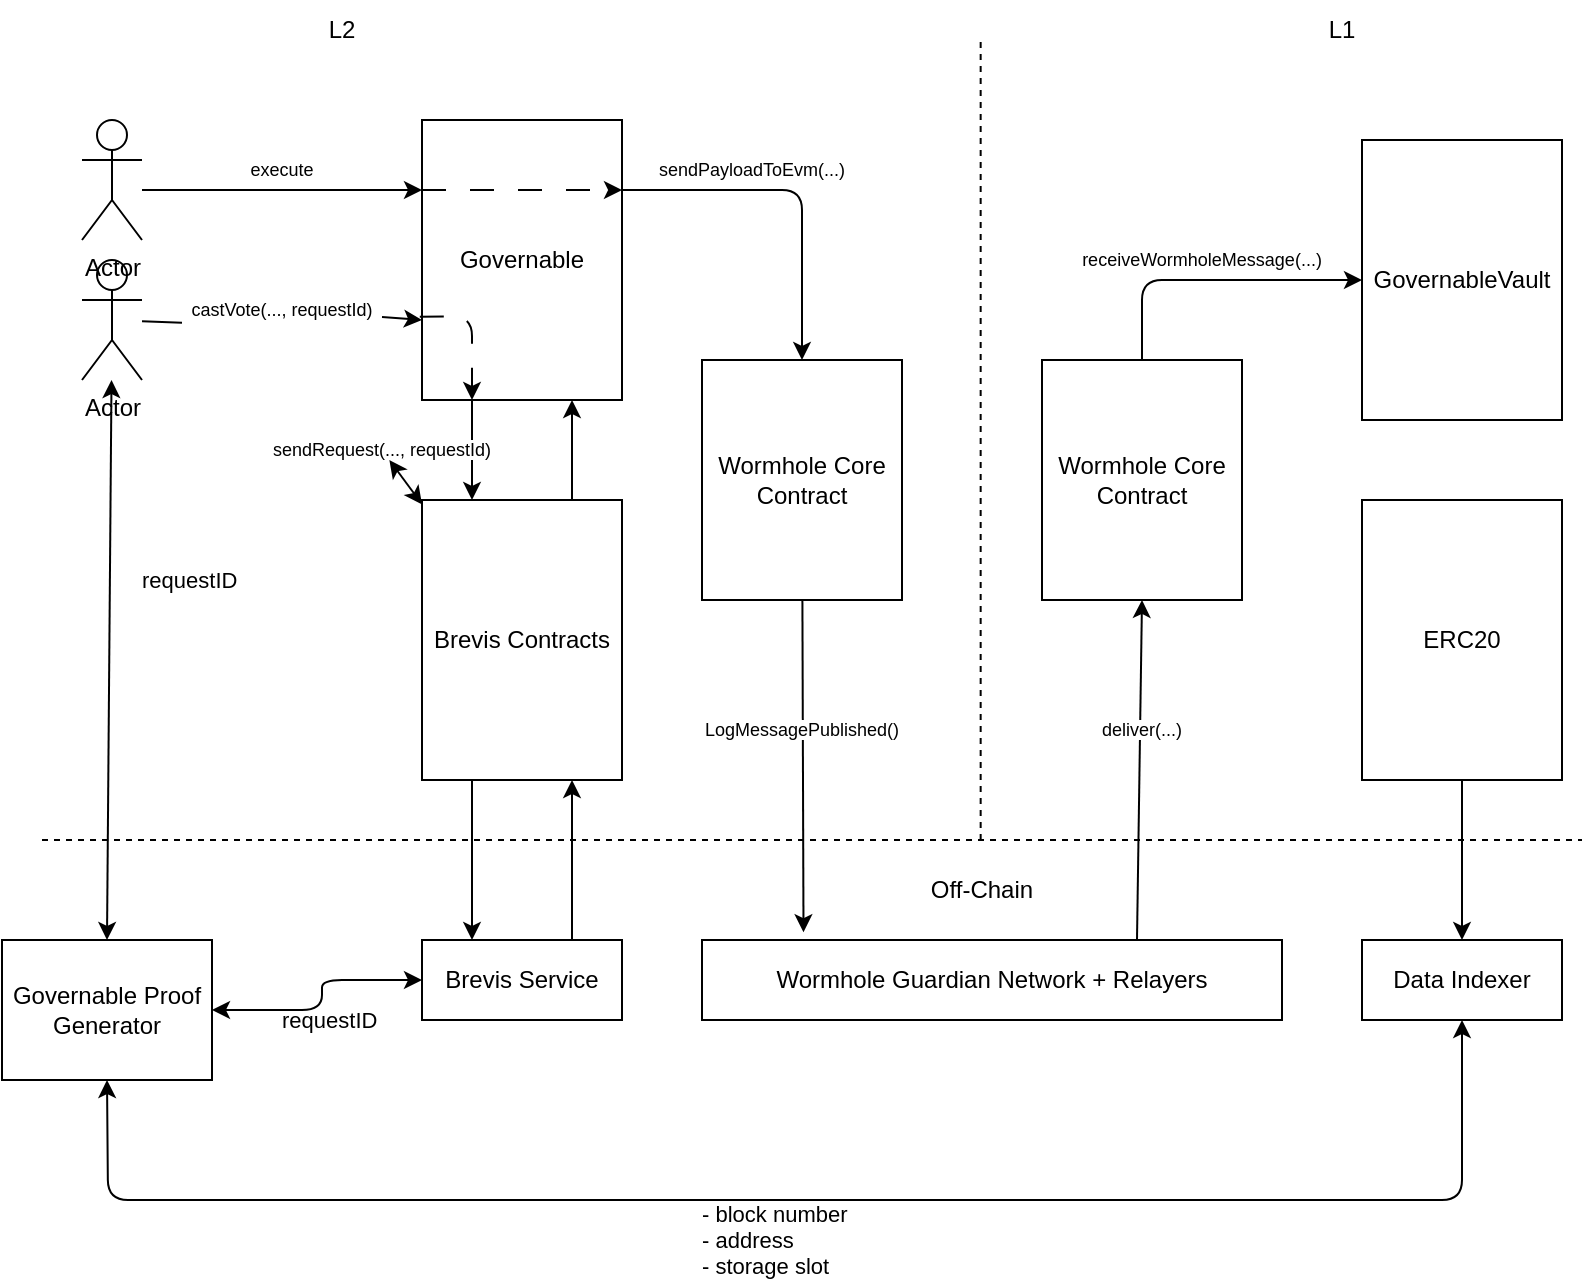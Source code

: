 <mxfile>
    <diagram id="5RjLKLMoP7dDfVU5Q0Za" name="Page-1">
        <mxGraphModel dx="849" dy="819" grid="1" gridSize="10" guides="1" tooltips="1" connect="1" arrows="1" fold="1" page="1" pageScale="1" pageWidth="850" pageHeight="1100" background="#ffffff" math="0" shadow="0">
            <root>
                <mxCell id="0"/>
                <mxCell id="1" parent="0"/>
                <mxCell id="5" style="edgeStyle=none;html=1;entryX=0;entryY=0.714;entryDx=0;entryDy=0;fontColor=#000000;strokeColor=#000000;entryPerimeter=0;startArrow=none;" parent="1" source="11" target="3" edge="1">
                    <mxGeometry relative="1" as="geometry"/>
                </mxCell>
                <mxCell id="17" style="edgeStyle=none;html=1;entryX=0.5;entryY=0;entryDx=0;entryDy=0;strokeColor=#000000;fontColor=#000000;startArrow=classic;startFill=1;" parent="1" source="2" target="16" edge="1">
                    <mxGeometry relative="1" as="geometry"/>
                </mxCell>
                <mxCell id="2" value="Actor" style="shape=umlActor;verticalLabelPosition=bottom;verticalAlign=top;html=1;outlineConnect=0;strokeColor=#000000;fillColor=none;" parent="1" vertex="1">
                    <mxGeometry x="40" y="150" width="30" height="60" as="geometry"/>
                </mxCell>
                <mxCell id="13" style="edgeStyle=none;html=1;entryX=0.25;entryY=0;entryDx=0;entryDy=0;strokeColor=#000000;fontColor=#000000;exitX=0.25;exitY=1;exitDx=0;exitDy=0;" parent="1" source="3" target="12" edge="1">
                    <mxGeometry relative="1" as="geometry"/>
                </mxCell>
                <mxCell id="31" style="edgeStyle=none;html=1;entryX=0.5;entryY=0;entryDx=0;entryDy=0;strokeColor=#000000;fontColor=#000000;exitX=1;exitY=0.25;exitDx=0;exitDy=0;" parent="1" source="3" target="21" edge="1">
                    <mxGeometry relative="1" as="geometry">
                        <Array as="points">
                            <mxPoint x="400" y="115"/>
                        </Array>
                    </mxGeometry>
                </mxCell>
                <mxCell id="3" value="&lt;font color=&quot;#000000&quot;&gt;Governable&lt;/font&gt;" style="rounded=0;whiteSpace=wrap;html=1;fillColor=none;strokeColor=#000000;" parent="1" vertex="1">
                    <mxGeometry x="210" y="80" width="100" height="140" as="geometry"/>
                </mxCell>
                <mxCell id="24" style="edgeStyle=none;html=1;exitX=0.25;exitY=1;exitDx=0;exitDy=0;entryX=0.25;entryY=0;entryDx=0;entryDy=0;strokeColor=#000000;fontColor=#000000;" parent="1" source="12" target="14" edge="1">
                    <mxGeometry relative="1" as="geometry"/>
                </mxCell>
                <mxCell id="37" style="edgeStyle=none;html=1;exitX=0.75;exitY=0;exitDx=0;exitDy=0;entryX=0.75;entryY=1;entryDx=0;entryDy=0;strokeColor=#000000;fontColor=#000000;startArrow=none;startFill=0;" parent="1" source="12" target="3" edge="1">
                    <mxGeometry relative="1" as="geometry"/>
                </mxCell>
                <mxCell id="12" value="&lt;font color=&quot;#000000&quot;&gt;Brevis Contracts&lt;/font&gt;" style="rounded=0;whiteSpace=wrap;html=1;fillColor=none;strokeColor=#000000;" parent="1" vertex="1">
                    <mxGeometry x="210" y="270" width="100" height="140" as="geometry"/>
                </mxCell>
                <mxCell id="25" style="edgeStyle=none;html=1;exitX=0.75;exitY=0;exitDx=0;exitDy=0;entryX=0.75;entryY=1;entryDx=0;entryDy=0;strokeColor=#000000;fontColor=#000000;" parent="1" source="14" target="12" edge="1">
                    <mxGeometry relative="1" as="geometry"/>
                </mxCell>
                <mxCell id="14" value="&lt;font color=&quot;#000000&quot;&gt;Brevis Service&lt;/font&gt;" style="rounded=0;whiteSpace=wrap;html=1;fillColor=none;strokeColor=#000000;" parent="1" vertex="1">
                    <mxGeometry x="210" y="490" width="100" height="40" as="geometry"/>
                </mxCell>
                <mxCell id="36" style="edgeStyle=none;html=1;strokeColor=#000000;fontColor=#000000;startArrow=classic;startFill=1;exitX=0.5;exitY=1;exitDx=0;exitDy=0;entryX=0.5;entryY=1;entryDx=0;entryDy=0;" parent="1" source="16" target="39" edge="1">
                    <mxGeometry relative="1" as="geometry">
                        <mxPoint x="720" y="520" as="targetPoint"/>
                        <Array as="points">
                            <mxPoint x="53" y="620"/>
                            <mxPoint x="730" y="620"/>
                        </Array>
                    </mxGeometry>
                </mxCell>
                <mxCell id="41" value="- block number&lt;br&gt;- address&lt;br&gt;- storage slot" style="edgeLabel;html=1;align=left;verticalAlign=middle;resizable=0;points=[];labelBackgroundColor=none;fontColor=#000000;" vertex="1" connectable="0" parent="36">
                    <mxGeometry x="-0.076" relative="1" as="geometry">
                        <mxPoint x="-27" y="20" as="offset"/>
                    </mxGeometry>
                </mxCell>
                <mxCell id="42" value="requestID" style="edgeLabel;html=1;align=left;verticalAlign=middle;resizable=0;points=[];labelBackgroundColor=none;fontColor=#000000;" vertex="1" connectable="0" parent="36">
                    <mxGeometry x="-0.076" relative="1" as="geometry">
                        <mxPoint x="-237" y="-90" as="offset"/>
                    </mxGeometry>
                </mxCell>
                <mxCell id="43" value="requestID" style="edgeLabel;html=1;align=left;verticalAlign=middle;resizable=0;points=[];labelBackgroundColor=none;fontColor=#000000;" vertex="1" connectable="0" parent="36">
                    <mxGeometry x="-0.076" relative="1" as="geometry">
                        <mxPoint x="-307" y="-310" as="offset"/>
                    </mxGeometry>
                </mxCell>
                <mxCell id="38" style="edgeStyle=none;html=1;entryX=0;entryY=0.5;entryDx=0;entryDy=0;strokeColor=#000000;fontColor=#000000;startArrow=classic;startFill=1;" parent="1" source="16" target="14" edge="1">
                    <mxGeometry relative="1" as="geometry">
                        <Array as="points">
                            <mxPoint x="160" y="525"/>
                            <mxPoint x="160" y="510"/>
                        </Array>
                    </mxGeometry>
                </mxCell>
                <mxCell id="16" value="&lt;font color=&quot;#000000&quot;&gt;Governable Proof Generator&lt;/font&gt;" style="rounded=0;whiteSpace=wrap;html=1;fillColor=none;strokeColor=#000000;" parent="1" vertex="1">
                    <mxGeometry y="490" width="105" height="70" as="geometry"/>
                </mxCell>
                <mxCell id="18" value="" style="endArrow=none;dashed=1;html=1;strokeColor=#000000;fontColor=#000000;" parent="1" edge="1">
                    <mxGeometry width="50" height="50" relative="1" as="geometry">
                        <mxPoint x="489.33" y="440" as="sourcePoint"/>
                        <mxPoint x="489.33" y="40" as="targetPoint"/>
                    </mxGeometry>
                </mxCell>
                <mxCell id="19" value="" style="endArrow=none;dashed=1;html=1;strokeColor=#000000;fontColor=#000000;" parent="1" edge="1">
                    <mxGeometry width="50" height="50" relative="1" as="geometry">
                        <mxPoint x="20" y="440" as="sourcePoint"/>
                        <mxPoint x="790" y="440" as="targetPoint"/>
                    </mxGeometry>
                </mxCell>
                <mxCell id="20" value="L2" style="text;html=1;strokeColor=none;fillColor=none;align=center;verticalAlign=middle;whiteSpace=wrap;rounded=0;labelBackgroundColor=none;fontColor=#000000;" parent="1" vertex="1">
                    <mxGeometry x="140" y="20" width="60" height="30" as="geometry"/>
                </mxCell>
                <mxCell id="27" style="edgeStyle=none;html=1;entryX=0.175;entryY=-0.097;entryDx=0;entryDy=0;entryPerimeter=0;strokeColor=#000000;fontColor=#000000;" parent="1" source="21" target="26" edge="1">
                    <mxGeometry relative="1" as="geometry"/>
                </mxCell>
                <mxCell id="21" value="Wormhole Core&lt;br&gt;Contract" style="rounded=0;whiteSpace=wrap;html=1;labelBackgroundColor=none;strokeColor=#000000;fontColor=#000000;fillColor=none;" parent="1" vertex="1">
                    <mxGeometry x="350" y="200" width="100" height="120" as="geometry"/>
                </mxCell>
                <mxCell id="22" value="L1" style="text;html=1;strokeColor=none;fillColor=none;align=center;verticalAlign=middle;whiteSpace=wrap;rounded=0;labelBackgroundColor=none;fontColor=#000000;" parent="1" vertex="1">
                    <mxGeometry x="640" y="20" width="60" height="30" as="geometry"/>
                </mxCell>
                <mxCell id="23" value="&lt;font color=&quot;#000000&quot;&gt;GovernableVault&lt;/font&gt;" style="rounded=0;whiteSpace=wrap;html=1;fillColor=none;strokeColor=#000000;" parent="1" vertex="1">
                    <mxGeometry x="680" y="90" width="100" height="140" as="geometry"/>
                </mxCell>
                <mxCell id="30" style="edgeStyle=none;html=1;exitX=0.75;exitY=0;exitDx=0;exitDy=0;entryX=0.5;entryY=1;entryDx=0;entryDy=0;strokeColor=#000000;fontColor=#000000;" parent="1" source="26" target="29" edge="1">
                    <mxGeometry relative="1" as="geometry"/>
                </mxCell>
                <mxCell id="26" value="&lt;font color=&quot;#000000&quot;&gt;Wormhole Guardian Network + Relayers&lt;/font&gt;" style="rounded=0;whiteSpace=wrap;html=1;fillColor=none;strokeColor=#000000;" parent="1" vertex="1">
                    <mxGeometry x="350" y="490" width="290" height="40" as="geometry"/>
                </mxCell>
                <mxCell id="32" style="edgeStyle=none;html=1;entryX=0;entryY=0.5;entryDx=0;entryDy=0;strokeColor=#000000;fontColor=#000000;" parent="1" source="29" target="23" edge="1">
                    <mxGeometry relative="1" as="geometry">
                        <Array as="points">
                            <mxPoint x="570" y="160"/>
                        </Array>
                    </mxGeometry>
                </mxCell>
                <mxCell id="29" value="Wormhole Core Contract" style="rounded=0;whiteSpace=wrap;html=1;labelBackgroundColor=none;strokeColor=#000000;fontColor=#000000;fillColor=none;" parent="1" vertex="1">
                    <mxGeometry x="520" y="200" width="100" height="120" as="geometry"/>
                </mxCell>
                <mxCell id="33" value="Off-Chain" style="text;html=1;strokeColor=none;fillColor=none;align=center;verticalAlign=middle;whiteSpace=wrap;rounded=0;labelBackgroundColor=none;fontColor=#000000;" parent="1" vertex="1">
                    <mxGeometry x="460" y="450" width="60" height="30" as="geometry"/>
                </mxCell>
                <mxCell id="40" style="edgeStyle=none;html=1;entryX=0.5;entryY=0;entryDx=0;entryDy=0;strokeColor=#000000;fontColor=#000000;startArrow=none;startFill=0;" parent="1" source="35" target="39" edge="1">
                    <mxGeometry relative="1" as="geometry"/>
                </mxCell>
                <mxCell id="35" value="&lt;font color=&quot;#000000&quot;&gt;ERC20&lt;/font&gt;" style="rounded=0;whiteSpace=wrap;html=1;fillColor=none;strokeColor=#000000;" parent="1" vertex="1">
                    <mxGeometry x="680" y="270" width="100" height="140" as="geometry"/>
                </mxCell>
                <mxCell id="39" value="&lt;font color=&quot;#000000&quot;&gt;Data Indexer&lt;/font&gt;" style="rounded=0;whiteSpace=wrap;html=1;fillColor=none;strokeColor=#000000;" parent="1" vertex="1">
                    <mxGeometry x="680" y="490" width="100" height="40" as="geometry"/>
                </mxCell>
                <mxCell id="46" value="" style="edgeStyle=none;html=1;fontSize=9;fontColor=#000000;startArrow=classic;startFill=1;" edge="1" parent="1" source="45" target="12">
                    <mxGeometry relative="1" as="geometry"/>
                </mxCell>
                <mxCell id="45" value="sendRequest(..., requestId)" style="text;html=1;strokeColor=none;fillColor=#FFFFFF;align=center;verticalAlign=middle;whiteSpace=wrap;rounded=0;labelBackgroundColor=none;fontColor=#000000;fontSize=9;" vertex="1" parent="1">
                    <mxGeometry x="130" y="240" width="120" height="10" as="geometry"/>
                </mxCell>
                <mxCell id="51" style="edgeStyle=none;html=1;entryX=0;entryY=0.25;entryDx=0;entryDy=0;fontSize=9;fontColor=#000000;startArrow=none;startFill=0;strokeColor=#000000;" edge="1" parent="1" target="3">
                    <mxGeometry relative="1" as="geometry">
                        <mxPoint x="70" y="115" as="sourcePoint"/>
                    </mxGeometry>
                </mxCell>
                <mxCell id="47" value="Actor" style="shape=umlActor;verticalLabelPosition=bottom;verticalAlign=top;html=1;outlineConnect=0;strokeColor=#000000;fillColor=none;" vertex="1" parent="1">
                    <mxGeometry x="40" y="80" width="30" height="60" as="geometry"/>
                </mxCell>
                <mxCell id="50" value="" style="edgeStyle=none;html=1;entryX=0;entryY=0.714;entryDx=0;entryDy=0;fontColor=#000000;strokeColor=#000000;entryPerimeter=0;endArrow=none;" edge="1" parent="1" source="2" target="11">
                    <mxGeometry relative="1" as="geometry">
                        <mxPoint x="90" y="179.996" as="sourcePoint"/>
                        <mxPoint x="210" y="179.96" as="targetPoint"/>
                    </mxGeometry>
                </mxCell>
                <mxCell id="11" value="castVote(..., requestId)" style="text;html=1;strokeColor=none;fillColor=none;align=center;verticalAlign=middle;whiteSpace=wrap;rounded=0;labelBackgroundColor=none;fontColor=#000000;fontSize=9;" parent="1" vertex="1">
                    <mxGeometry x="90" y="160" width="100" height="30" as="geometry"/>
                </mxCell>
                <mxCell id="53" value="execute" style="text;html=1;strokeColor=none;fillColor=none;align=center;verticalAlign=middle;whiteSpace=wrap;rounded=0;labelBackgroundColor=none;fontColor=#000000;fontSize=9;" vertex="1" parent="1">
                    <mxGeometry x="90" y="90" width="100" height="30" as="geometry"/>
                </mxCell>
                <mxCell id="56" style="edgeStyle=none;html=1;exitX=-0.011;exitY=0.703;exitDx=0;exitDy=0;entryX=0.25;entryY=1;entryDx=0;entryDy=0;strokeColor=#000000;fontSize=9;fontColor=#000000;startArrow=none;startFill=0;exitPerimeter=0;dashed=1;dashPattern=12 12;" edge="1" parent="1" source="3" target="3">
                    <mxGeometry relative="1" as="geometry">
                        <Array as="points">
                            <mxPoint x="235" y="178"/>
                        </Array>
                    </mxGeometry>
                </mxCell>
                <mxCell id="57" style="edgeStyle=none;html=1;exitX=0;exitY=0.25;exitDx=0;exitDy=0;entryX=1;entryY=0.25;entryDx=0;entryDy=0;dashed=1;dashPattern=12 12;strokeColor=#000000;fontSize=9;fontColor=#000000;startArrow=none;startFill=0;" edge="1" parent="1" source="3" target="3">
                    <mxGeometry relative="1" as="geometry"/>
                </mxCell>
                <mxCell id="58" value="sendPayloadToEvm(...)" style="text;html=1;strokeColor=none;fillColor=none;align=center;verticalAlign=middle;whiteSpace=wrap;rounded=0;labelBackgroundColor=none;fontColor=#000000;fontSize=9;" vertex="1" parent="1">
                    <mxGeometry x="325" y="90" width="100" height="30" as="geometry"/>
                </mxCell>
                <mxCell id="60" value="LogMessagePublished()" style="text;html=1;strokeColor=none;fillColor=#FFFFFF;align=center;verticalAlign=middle;whiteSpace=wrap;rounded=0;labelBackgroundColor=none;fontColor=#000000;fontSize=9;" vertex="1" parent="1">
                    <mxGeometry x="340" y="380" width="120" height="10" as="geometry"/>
                </mxCell>
                <mxCell id="63" value="deliver(...)" style="text;html=1;strokeColor=none;fillColor=#FFFFFF;align=center;verticalAlign=middle;whiteSpace=wrap;rounded=0;labelBackgroundColor=none;fontColor=#000000;fontSize=9;" vertex="1" parent="1">
                    <mxGeometry x="510" y="380" width="120" height="10" as="geometry"/>
                </mxCell>
                <mxCell id="64" value="receiveWormholeMessage(...)" style="text;html=1;strokeColor=none;fillColor=#FFFFFF;align=center;verticalAlign=middle;whiteSpace=wrap;rounded=0;labelBackgroundColor=none;fontColor=#000000;fontSize=9;" vertex="1" parent="1">
                    <mxGeometry x="540" y="145" width="120" height="10" as="geometry"/>
                </mxCell>
            </root>
        </mxGraphModel>
    </diagram>
</mxfile>